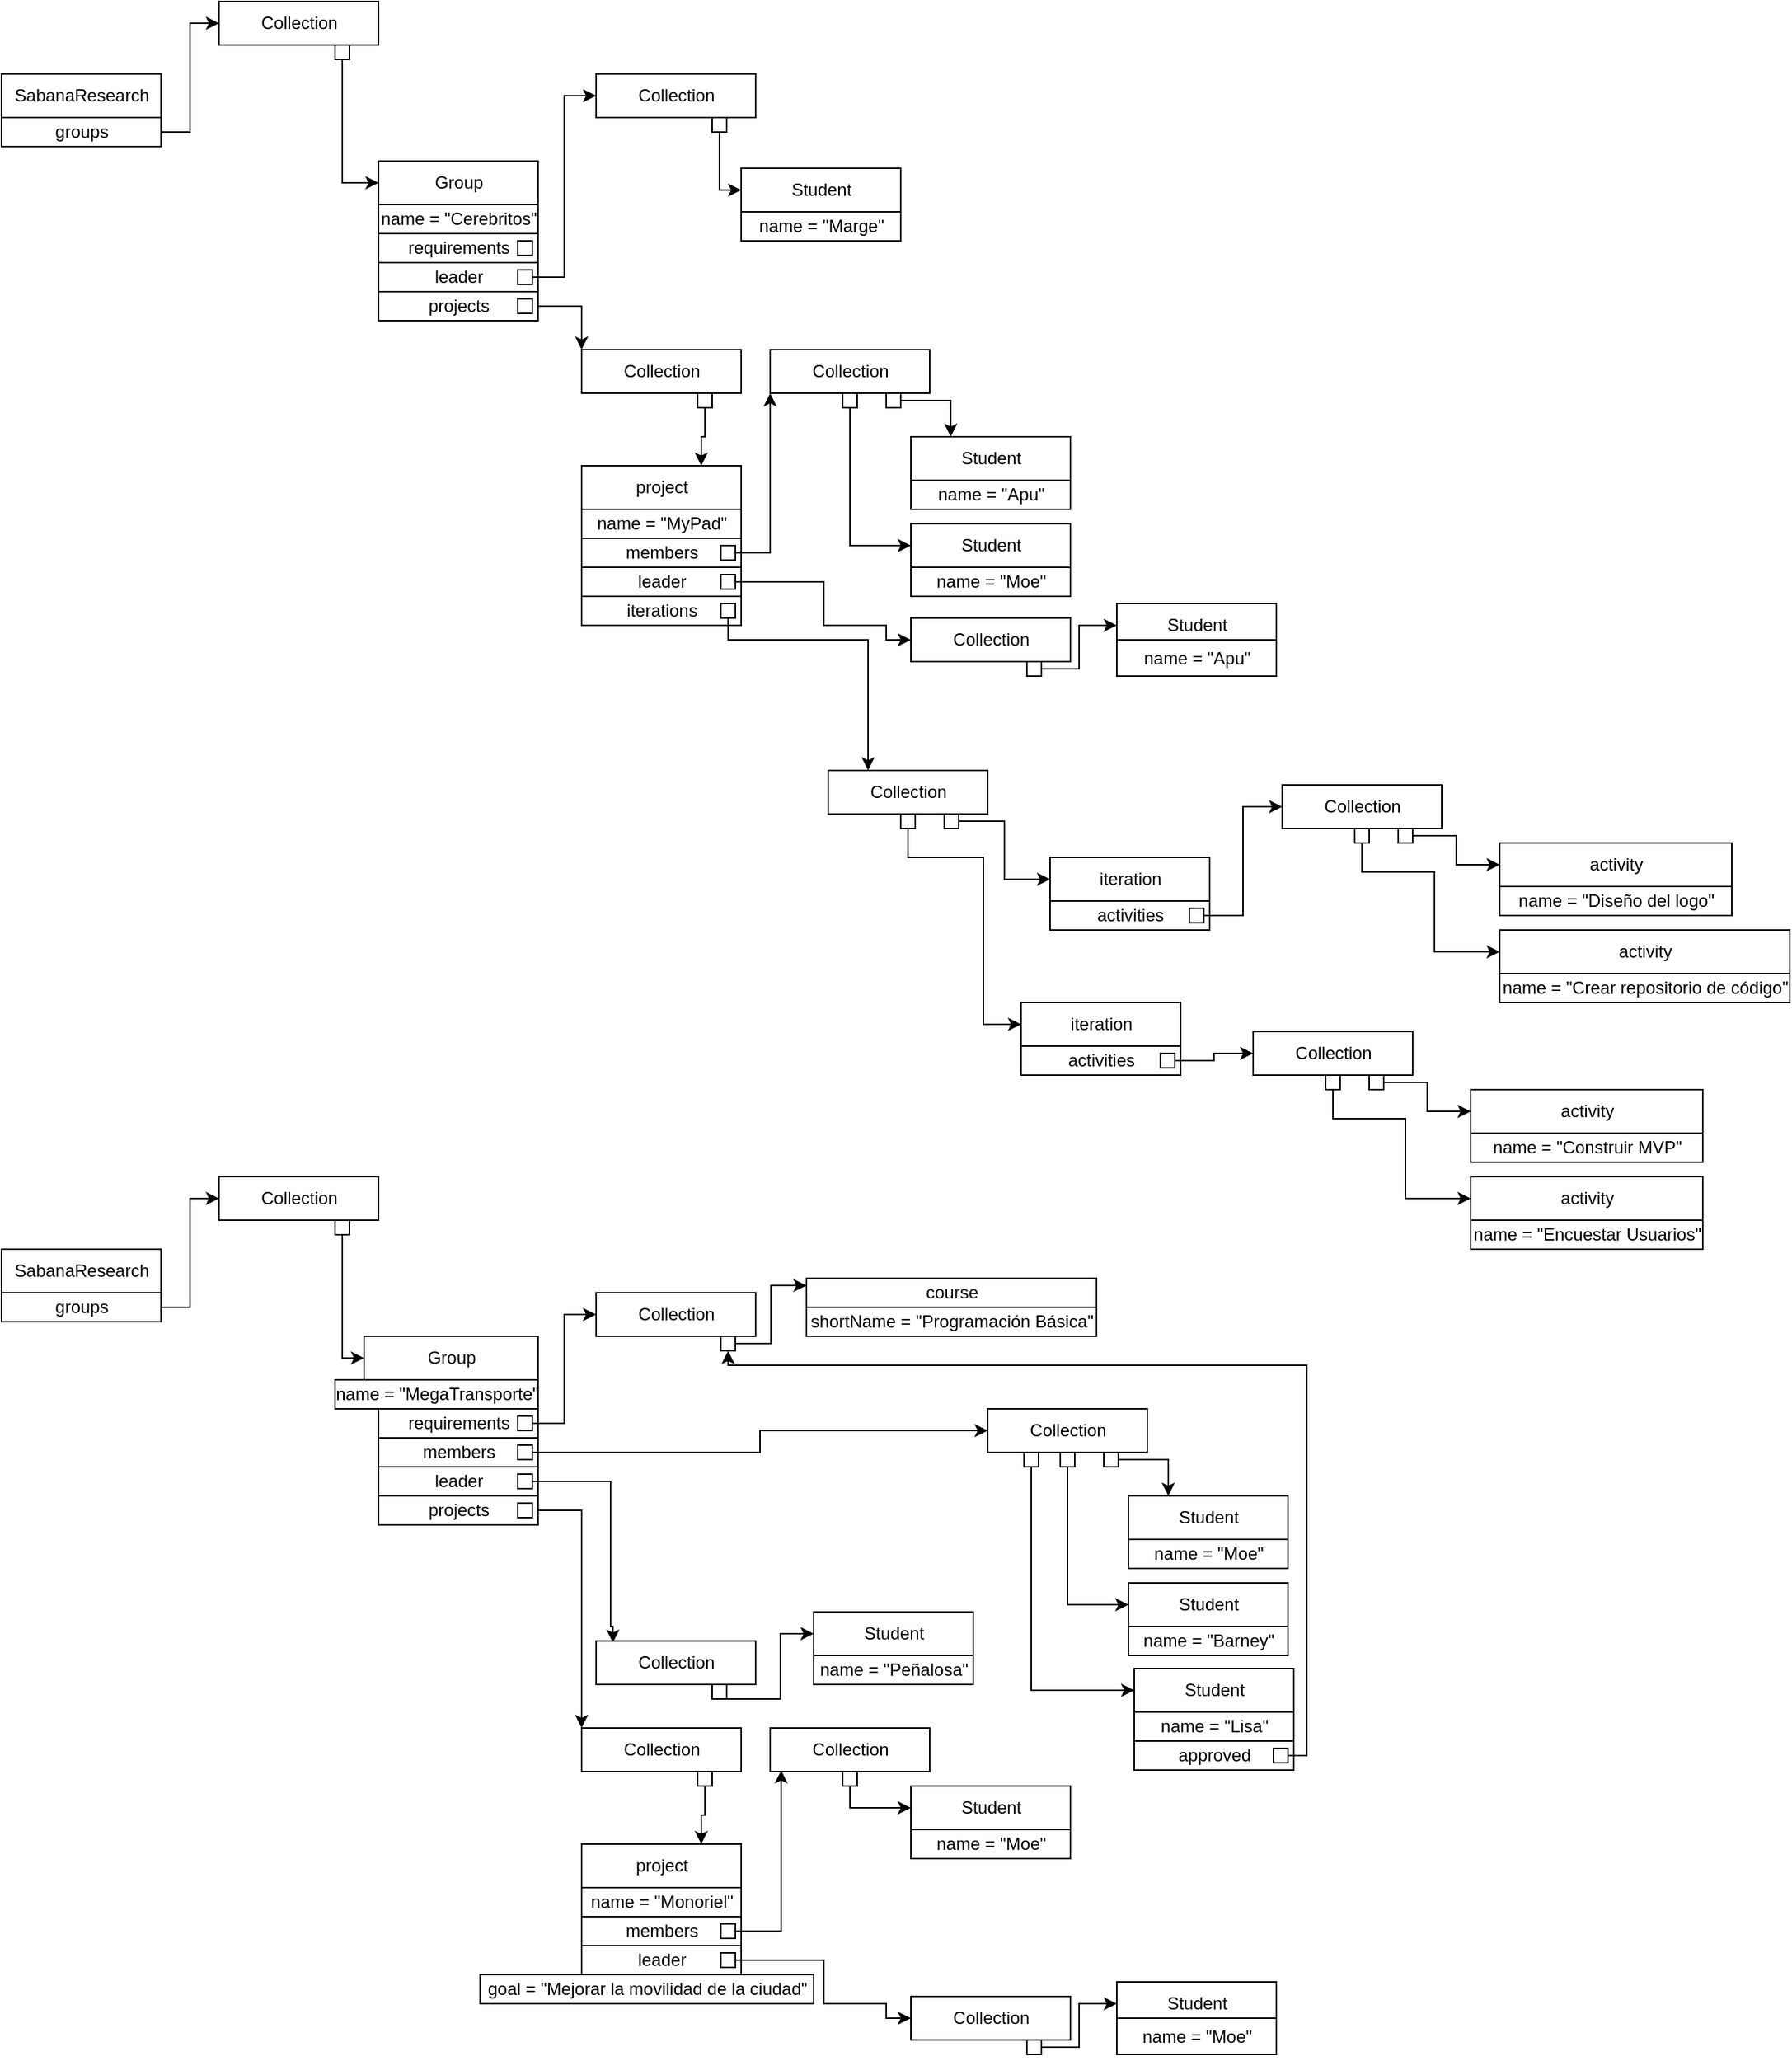 <mxfile version="14.4.4" type="device"><diagram id="-VPWdqk8-KFcaxZPt6rg" name="Page-1"><mxGraphModel dx="1038" dy="491" grid="1" gridSize="10" guides="1" tooltips="1" connect="1" arrows="1" fold="1" page="1" pageScale="1" pageWidth="827" pageHeight="1169" math="0" shadow="0"><root><mxCell id="0"/><mxCell id="1" parent="0"/><mxCell id="i3t6ltbOz0g4BkA0O0Ao-1" value="SabanaResearch" style="html=1;" vertex="1" parent="1"><mxGeometry x="90" y="70" width="110" height="30" as="geometry"/></mxCell><mxCell id="i3t6ltbOz0g4BkA0O0Ao-15" style="edgeStyle=orthogonalEdgeStyle;rounded=0;orthogonalLoop=1;jettySize=auto;html=1;exitX=1;exitY=0.5;exitDx=0;exitDy=0;entryX=0;entryY=0.5;entryDx=0;entryDy=0;" edge="1" parent="1" source="i3t6ltbOz0g4BkA0O0Ao-2" target="i3t6ltbOz0g4BkA0O0Ao-4"><mxGeometry relative="1" as="geometry"/></mxCell><mxCell id="i3t6ltbOz0g4BkA0O0Ao-2" value="groups" style="html=1;" vertex="1" parent="1"><mxGeometry x="90" y="100" width="110" height="20" as="geometry"/></mxCell><mxCell id="i3t6ltbOz0g4BkA0O0Ao-4" value="Collection" style="html=1;" vertex="1" parent="1"><mxGeometry x="240" y="20" width="110" height="30" as="geometry"/></mxCell><mxCell id="i3t6ltbOz0g4BkA0O0Ao-10" style="edgeStyle=orthogonalEdgeStyle;rounded=0;orthogonalLoop=1;jettySize=auto;html=1;entryX=0;entryY=0.5;entryDx=0;entryDy=0;" edge="1" parent="1" source="i3t6ltbOz0g4BkA0O0Ao-7" target="i3t6ltbOz0g4BkA0O0Ao-8"><mxGeometry relative="1" as="geometry"><Array as="points"><mxPoint x="325" y="145"/></Array></mxGeometry></mxCell><mxCell id="i3t6ltbOz0g4BkA0O0Ao-7" value="" style="html=1;" vertex="1" parent="1"><mxGeometry x="320" y="50" width="10" height="10" as="geometry"/></mxCell><mxCell id="i3t6ltbOz0g4BkA0O0Ao-8" value="Group" style="html=1;" vertex="1" parent="1"><mxGeometry x="350" y="130" width="110" height="30" as="geometry"/></mxCell><mxCell id="i3t6ltbOz0g4BkA0O0Ao-9" value="name = &quot;Cerebritos&quot;" style="html=1;" vertex="1" parent="1"><mxGeometry x="350" y="160" width="110" height="20" as="geometry"/></mxCell><mxCell id="i3t6ltbOz0g4BkA0O0Ao-28" style="edgeStyle=orthogonalEdgeStyle;rounded=0;orthogonalLoop=1;jettySize=auto;html=1;entryX=0;entryY=0;entryDx=0;entryDy=0;" edge="1" parent="1" source="i3t6ltbOz0g4BkA0O0Ao-11" target="i3t6ltbOz0g4BkA0O0Ao-24"><mxGeometry relative="1" as="geometry"/></mxCell><mxCell id="i3t6ltbOz0g4BkA0O0Ao-11" value="projects" style="html=1;" vertex="1" parent="1"><mxGeometry x="350" y="220" width="110" height="20" as="geometry"/></mxCell><mxCell id="i3t6ltbOz0g4BkA0O0Ao-12" value="" style="html=1;" vertex="1" parent="1"><mxGeometry x="446" y="225" width="10" height="10" as="geometry"/></mxCell><mxCell id="i3t6ltbOz0g4BkA0O0Ao-13" value="requirements" style="html=1;" vertex="1" parent="1"><mxGeometry x="350" y="180" width="110" height="20" as="geometry"/></mxCell><mxCell id="i3t6ltbOz0g4BkA0O0Ao-14" value="" style="html=1;" vertex="1" parent="1"><mxGeometry x="446" y="185" width="10" height="10" as="geometry"/></mxCell><mxCell id="i3t6ltbOz0g4BkA0O0Ao-16" value="leader" style="html=1;" vertex="1" parent="1"><mxGeometry x="350" y="200" width="110" height="20" as="geometry"/></mxCell><mxCell id="i3t6ltbOz0g4BkA0O0Ao-98" style="edgeStyle=orthogonalEdgeStyle;rounded=0;orthogonalLoop=1;jettySize=auto;html=1;entryX=0;entryY=0.5;entryDx=0;entryDy=0;" edge="1" parent="1" source="i3t6ltbOz0g4BkA0O0Ao-17" target="i3t6ltbOz0g4BkA0O0Ao-96"><mxGeometry relative="1" as="geometry"/></mxCell><mxCell id="i3t6ltbOz0g4BkA0O0Ao-17" value="" style="html=1;" vertex="1" parent="1"><mxGeometry x="446" y="205" width="10" height="10" as="geometry"/></mxCell><mxCell id="i3t6ltbOz0g4BkA0O0Ao-21" value="Student" style="html=1;" vertex="1" parent="1"><mxGeometry x="600" y="135" width="110" height="30" as="geometry"/></mxCell><mxCell id="i3t6ltbOz0g4BkA0O0Ao-22" value="name = &quot;Marge&quot;" style="html=1;" vertex="1" parent="1"><mxGeometry x="600" y="165" width="110" height="20" as="geometry"/></mxCell><mxCell id="i3t6ltbOz0g4BkA0O0Ao-24" value="Collection" style="html=1;" vertex="1" parent="1"><mxGeometry x="490" y="260" width="110" height="30" as="geometry"/></mxCell><mxCell id="i3t6ltbOz0g4BkA0O0Ao-37" style="edgeStyle=orthogonalEdgeStyle;rounded=0;orthogonalLoop=1;jettySize=auto;html=1;entryX=0.75;entryY=0;entryDx=0;entryDy=0;" edge="1" parent="1" source="i3t6ltbOz0g4BkA0O0Ao-25" target="i3t6ltbOz0g4BkA0O0Ao-29"><mxGeometry relative="1" as="geometry"><Array as="points"><mxPoint x="575" y="320"/><mxPoint x="573" y="320"/></Array></mxGeometry></mxCell><mxCell id="i3t6ltbOz0g4BkA0O0Ao-25" value="" style="html=1;" vertex="1" parent="1"><mxGeometry x="570" y="290" width="10" height="10" as="geometry"/></mxCell><mxCell id="i3t6ltbOz0g4BkA0O0Ao-29" value="project" style="html=1;" vertex="1" parent="1"><mxGeometry x="490" y="340" width="110" height="30" as="geometry"/></mxCell><mxCell id="i3t6ltbOz0g4BkA0O0Ao-30" value="name = &quot;MyPad&quot;" style="html=1;" vertex="1" parent="1"><mxGeometry x="490" y="370" width="110" height="20" as="geometry"/></mxCell><mxCell id="i3t6ltbOz0g4BkA0O0Ao-31" value="iterations" style="html=1;" vertex="1" parent="1"><mxGeometry x="490" y="430" width="110" height="20" as="geometry"/></mxCell><mxCell id="i3t6ltbOz0g4BkA0O0Ao-55" style="edgeStyle=orthogonalEdgeStyle;rounded=0;orthogonalLoop=1;jettySize=auto;html=1;entryX=0.25;entryY=0;entryDx=0;entryDy=0;" edge="1" parent="1" source="i3t6ltbOz0g4BkA0O0Ao-32" target="i3t6ltbOz0g4BkA0O0Ao-52"><mxGeometry relative="1" as="geometry"><Array as="points"><mxPoint x="591" y="460"/><mxPoint x="688" y="460"/></Array></mxGeometry></mxCell><mxCell id="i3t6ltbOz0g4BkA0O0Ao-32" value="" style="html=1;" vertex="1" parent="1"><mxGeometry x="586" y="435" width="10" height="10" as="geometry"/></mxCell><mxCell id="i3t6ltbOz0g4BkA0O0Ao-33" value="members" style="html=1;" vertex="1" parent="1"><mxGeometry x="490" y="390" width="110" height="20" as="geometry"/></mxCell><mxCell id="i3t6ltbOz0g4BkA0O0Ao-159" style="edgeStyle=orthogonalEdgeStyle;rounded=0;orthogonalLoop=1;jettySize=auto;html=1;entryX=0;entryY=1;entryDx=0;entryDy=0;" edge="1" parent="1" source="i3t6ltbOz0g4BkA0O0Ao-34" target="i3t6ltbOz0g4BkA0O0Ao-42"><mxGeometry relative="1" as="geometry"/></mxCell><mxCell id="i3t6ltbOz0g4BkA0O0Ao-34" value="" style="html=1;" vertex="1" parent="1"><mxGeometry x="586" y="395" width="10" height="10" as="geometry"/></mxCell><mxCell id="i3t6ltbOz0g4BkA0O0Ao-35" value="leader" style="html=1;" vertex="1" parent="1"><mxGeometry x="490" y="410" width="110" height="20" as="geometry"/></mxCell><mxCell id="i3t6ltbOz0g4BkA0O0Ao-102" style="edgeStyle=orthogonalEdgeStyle;rounded=0;orthogonalLoop=1;jettySize=auto;html=1;entryX=0;entryY=0.5;entryDx=0;entryDy=0;" edge="1" parent="1" source="i3t6ltbOz0g4BkA0O0Ao-36" target="i3t6ltbOz0g4BkA0O0Ao-100"><mxGeometry relative="1" as="geometry"><Array as="points"><mxPoint x="657" y="420"/><mxPoint x="657" y="450"/><mxPoint x="700" y="450"/><mxPoint x="700" y="460"/></Array></mxGeometry></mxCell><mxCell id="i3t6ltbOz0g4BkA0O0Ao-36" value="" style="html=1;" vertex="1" parent="1"><mxGeometry x="586" y="415" width="10" height="10" as="geometry"/></mxCell><mxCell id="i3t6ltbOz0g4BkA0O0Ao-38" value="Student" style="html=1;" vertex="1" parent="1"><mxGeometry x="859" y="435" width="110" height="30" as="geometry"/></mxCell><mxCell id="i3t6ltbOz0g4BkA0O0Ao-39" value="name = &quot;Apu&quot;" style="html=1;" vertex="1" parent="1"><mxGeometry x="859" y="460" width="110" height="25" as="geometry"/></mxCell><mxCell id="i3t6ltbOz0g4BkA0O0Ao-42" value="Collection" style="html=1;" vertex="1" parent="1"><mxGeometry x="620" y="260" width="110" height="30" as="geometry"/></mxCell><mxCell id="i3t6ltbOz0g4BkA0O0Ao-51" style="edgeStyle=orthogonalEdgeStyle;rounded=0;orthogonalLoop=1;jettySize=auto;html=1;entryX=0;entryY=0.5;entryDx=0;entryDy=0;" edge="1" parent="1" source="i3t6ltbOz0g4BkA0O0Ao-43" target="i3t6ltbOz0g4BkA0O0Ao-47"><mxGeometry relative="1" as="geometry"><Array as="points"><mxPoint x="675" y="395"/></Array></mxGeometry></mxCell><mxCell id="i3t6ltbOz0g4BkA0O0Ao-43" value="" style="html=1;" vertex="1" parent="1"><mxGeometry x="670" y="290" width="10" height="10" as="geometry"/></mxCell><mxCell id="i3t6ltbOz0g4BkA0O0Ao-50" style="edgeStyle=orthogonalEdgeStyle;rounded=0;orthogonalLoop=1;jettySize=auto;html=1;entryX=0.25;entryY=0;entryDx=0;entryDy=0;" edge="1" parent="1" source="i3t6ltbOz0g4BkA0O0Ao-44" target="i3t6ltbOz0g4BkA0O0Ao-45"><mxGeometry relative="1" as="geometry"/></mxCell><mxCell id="i3t6ltbOz0g4BkA0O0Ao-44" value="" style="html=1;" vertex="1" parent="1"><mxGeometry x="700" y="290" width="10" height="10" as="geometry"/></mxCell><mxCell id="i3t6ltbOz0g4BkA0O0Ao-45" value="Student" style="html=1;" vertex="1" parent="1"><mxGeometry x="717" y="320" width="110" height="30" as="geometry"/></mxCell><mxCell id="i3t6ltbOz0g4BkA0O0Ao-46" value="name = &quot;Apu&quot;" style="html=1;" vertex="1" parent="1"><mxGeometry x="717" y="350" width="110" height="20" as="geometry"/></mxCell><mxCell id="i3t6ltbOz0g4BkA0O0Ao-47" value="Student" style="html=1;" vertex="1" parent="1"><mxGeometry x="717" y="380" width="110" height="30" as="geometry"/></mxCell><mxCell id="i3t6ltbOz0g4BkA0O0Ao-48" value="name = &quot;Moe&quot;" style="html=1;" vertex="1" parent="1"><mxGeometry x="717" y="410" width="110" height="20" as="geometry"/></mxCell><mxCell id="i3t6ltbOz0g4BkA0O0Ao-52" value="Collection" style="html=1;" vertex="1" parent="1"><mxGeometry x="660" y="550" width="110" height="30" as="geometry"/></mxCell><mxCell id="i3t6ltbOz0g4BkA0O0Ao-73" style="edgeStyle=orthogonalEdgeStyle;rounded=0;orthogonalLoop=1;jettySize=auto;html=1;entryX=0;entryY=0.5;entryDx=0;entryDy=0;" edge="1" parent="1" source="i3t6ltbOz0g4BkA0O0Ao-53" target="i3t6ltbOz0g4BkA0O0Ao-64"><mxGeometry relative="1" as="geometry"><Array as="points"><mxPoint x="715" y="610"/><mxPoint x="767" y="610"/><mxPoint x="767" y="725"/></Array></mxGeometry></mxCell><mxCell id="i3t6ltbOz0g4BkA0O0Ao-53" value="" style="html=1;" vertex="1" parent="1"><mxGeometry x="710" y="580" width="10" height="10" as="geometry"/></mxCell><mxCell id="i3t6ltbOz0g4BkA0O0Ao-72" style="edgeStyle=orthogonalEdgeStyle;rounded=0;orthogonalLoop=1;jettySize=auto;html=1;entryX=0;entryY=0.5;entryDx=0;entryDy=0;" edge="1" parent="1" source="i3t6ltbOz0g4BkA0O0Ao-54" target="i3t6ltbOz0g4BkA0O0Ao-56"><mxGeometry relative="1" as="geometry"/></mxCell><mxCell id="i3t6ltbOz0g4BkA0O0Ao-54" value="" style="html=1;" vertex="1" parent="1"><mxGeometry x="740" y="580" width="10" height="10" as="geometry"/></mxCell><mxCell id="i3t6ltbOz0g4BkA0O0Ao-56" value="iteration" style="html=1;" vertex="1" parent="1"><mxGeometry x="813" y="610" width="110" height="30" as="geometry"/></mxCell><mxCell id="i3t6ltbOz0g4BkA0O0Ao-58" value="activities" style="html=1;" vertex="1" parent="1"><mxGeometry x="813" y="640" width="110" height="20" as="geometry"/></mxCell><mxCell id="i3t6ltbOz0g4BkA0O0Ao-88" style="edgeStyle=orthogonalEdgeStyle;rounded=0;orthogonalLoop=1;jettySize=auto;html=1;entryX=0;entryY=0.5;entryDx=0;entryDy=0;" edge="1" parent="1" source="i3t6ltbOz0g4BkA0O0Ao-59" target="i3t6ltbOz0g4BkA0O0Ao-77"><mxGeometry relative="1" as="geometry"/></mxCell><mxCell id="i3t6ltbOz0g4BkA0O0Ao-59" value="" style="html=1;" vertex="1" parent="1"><mxGeometry x="909" y="645" width="10" height="10" as="geometry"/></mxCell><mxCell id="i3t6ltbOz0g4BkA0O0Ao-64" value="iteration" style="html=1;" vertex="1" parent="1"><mxGeometry x="793" y="710" width="110" height="30" as="geometry"/></mxCell><mxCell id="i3t6ltbOz0g4BkA0O0Ao-66" value="activities" style="html=1;" vertex="1" parent="1"><mxGeometry x="793" y="740" width="110" height="20" as="geometry"/></mxCell><mxCell id="i3t6ltbOz0g4BkA0O0Ao-95" style="edgeStyle=orthogonalEdgeStyle;rounded=0;orthogonalLoop=1;jettySize=auto;html=1;entryX=0;entryY=0.5;entryDx=0;entryDy=0;" edge="1" parent="1" source="i3t6ltbOz0g4BkA0O0Ao-67" target="i3t6ltbOz0g4BkA0O0Ao-80"><mxGeometry relative="1" as="geometry"/></mxCell><mxCell id="i3t6ltbOz0g4BkA0O0Ao-67" value="" style="html=1;" vertex="1" parent="1"><mxGeometry x="889" y="745" width="10" height="10" as="geometry"/></mxCell><mxCell id="i3t6ltbOz0g4BkA0O0Ao-74" value="activity" style="html=1;" vertex="1" parent="1"><mxGeometry x="1123" y="600" width="160" height="30" as="geometry"/></mxCell><mxCell id="i3t6ltbOz0g4BkA0O0Ao-75" value="name = &quot;Diseño del logo&quot;" style="html=1;" vertex="1" parent="1"><mxGeometry x="1123" y="630" width="160" height="20" as="geometry"/></mxCell><mxCell id="i3t6ltbOz0g4BkA0O0Ao-77" value="Collection" style="html=1;" vertex="1" parent="1"><mxGeometry x="973" y="560" width="110" height="30" as="geometry"/></mxCell><mxCell id="i3t6ltbOz0g4BkA0O0Ao-87" style="edgeStyle=orthogonalEdgeStyle;rounded=0;orthogonalLoop=1;jettySize=auto;html=1;entryX=0;entryY=0.5;entryDx=0;entryDy=0;" edge="1" parent="1" source="i3t6ltbOz0g4BkA0O0Ao-78" target="i3t6ltbOz0g4BkA0O0Ao-83"><mxGeometry relative="1" as="geometry"><Array as="points"><mxPoint x="1028" y="620"/><mxPoint x="1078" y="620"/><mxPoint x="1078" y="675"/></Array></mxGeometry></mxCell><mxCell id="i3t6ltbOz0g4BkA0O0Ao-78" value="" style="html=1;" vertex="1" parent="1"><mxGeometry x="1023" y="590" width="10" height="10" as="geometry"/></mxCell><mxCell id="i3t6ltbOz0g4BkA0O0Ao-86" style="edgeStyle=orthogonalEdgeStyle;rounded=0;orthogonalLoop=1;jettySize=auto;html=1;entryX=0;entryY=0.5;entryDx=0;entryDy=0;" edge="1" parent="1" source="i3t6ltbOz0g4BkA0O0Ao-79" target="i3t6ltbOz0g4BkA0O0Ao-74"><mxGeometry relative="1" as="geometry"/></mxCell><mxCell id="i3t6ltbOz0g4BkA0O0Ao-79" value="" style="html=1;" vertex="1" parent="1"><mxGeometry x="1053" y="590" width="10" height="10" as="geometry"/></mxCell><mxCell id="i3t6ltbOz0g4BkA0O0Ao-80" value="Collection" style="html=1;" vertex="1" parent="1"><mxGeometry x="953" y="730" width="110" height="30" as="geometry"/></mxCell><mxCell id="i3t6ltbOz0g4BkA0O0Ao-94" style="edgeStyle=orthogonalEdgeStyle;rounded=0;orthogonalLoop=1;jettySize=auto;html=1;entryX=0;entryY=0.5;entryDx=0;entryDy=0;" edge="1" parent="1" source="i3t6ltbOz0g4BkA0O0Ao-81" target="i3t6ltbOz0g4BkA0O0Ao-91"><mxGeometry relative="1" as="geometry"><Array as="points"><mxPoint x="1008" y="790"/><mxPoint x="1058" y="790"/><mxPoint x="1058" y="845"/></Array></mxGeometry></mxCell><mxCell id="i3t6ltbOz0g4BkA0O0Ao-81" value="" style="html=1;" vertex="1" parent="1"><mxGeometry x="1003" y="760" width="10" height="10" as="geometry"/></mxCell><mxCell id="i3t6ltbOz0g4BkA0O0Ao-93" style="edgeStyle=orthogonalEdgeStyle;rounded=0;orthogonalLoop=1;jettySize=auto;html=1;entryX=0;entryY=0.5;entryDx=0;entryDy=0;" edge="1" parent="1" source="i3t6ltbOz0g4BkA0O0Ao-82" target="i3t6ltbOz0g4BkA0O0Ao-89"><mxGeometry relative="1" as="geometry"/></mxCell><mxCell id="i3t6ltbOz0g4BkA0O0Ao-82" value="" style="html=1;" vertex="1" parent="1"><mxGeometry x="1033" y="760" width="10" height="10" as="geometry"/></mxCell><mxCell id="i3t6ltbOz0g4BkA0O0Ao-83" value="activity" style="html=1;" vertex="1" parent="1"><mxGeometry x="1123" y="660" width="200" height="30" as="geometry"/></mxCell><mxCell id="i3t6ltbOz0g4BkA0O0Ao-84" value="name = &quot;Crear repositorio de código&quot;" style="html=1;" vertex="1" parent="1"><mxGeometry x="1123" y="690" width="200" height="20" as="geometry"/></mxCell><mxCell id="i3t6ltbOz0g4BkA0O0Ao-89" value="activity" style="html=1;" vertex="1" parent="1"><mxGeometry x="1103" y="770" width="160" height="30" as="geometry"/></mxCell><mxCell id="i3t6ltbOz0g4BkA0O0Ao-90" value="name = &quot;Construir MVP&quot;" style="html=1;" vertex="1" parent="1"><mxGeometry x="1103" y="800" width="160" height="20" as="geometry"/></mxCell><mxCell id="i3t6ltbOz0g4BkA0O0Ao-91" value="activity" style="html=1;" vertex="1" parent="1"><mxGeometry x="1103" y="830" width="160" height="30" as="geometry"/></mxCell><mxCell id="i3t6ltbOz0g4BkA0O0Ao-92" value="name = &quot;Encuestar Usuarios&quot;" style="html=1;" vertex="1" parent="1"><mxGeometry x="1103" y="860" width="160" height="20" as="geometry"/></mxCell><mxCell id="i3t6ltbOz0g4BkA0O0Ao-96" value="Collection" style="html=1;" vertex="1" parent="1"><mxGeometry x="500" y="70" width="110" height="30" as="geometry"/></mxCell><mxCell id="i3t6ltbOz0g4BkA0O0Ao-99" style="edgeStyle=orthogonalEdgeStyle;rounded=0;orthogonalLoop=1;jettySize=auto;html=1;entryX=0;entryY=0.5;entryDx=0;entryDy=0;" edge="1" parent="1" source="i3t6ltbOz0g4BkA0O0Ao-97" target="i3t6ltbOz0g4BkA0O0Ao-21"><mxGeometry relative="1" as="geometry"><Array as="points"><mxPoint x="585" y="150"/></Array></mxGeometry></mxCell><mxCell id="i3t6ltbOz0g4BkA0O0Ao-97" value="" style="html=1;" vertex="1" parent="1"><mxGeometry x="580" y="100" width="10" height="10" as="geometry"/></mxCell><mxCell id="i3t6ltbOz0g4BkA0O0Ao-100" value="Collection" style="html=1;" vertex="1" parent="1"><mxGeometry x="717" y="445" width="110" height="30" as="geometry"/></mxCell><mxCell id="i3t6ltbOz0g4BkA0O0Ao-103" style="edgeStyle=orthogonalEdgeStyle;rounded=0;orthogonalLoop=1;jettySize=auto;html=1;entryX=0;entryY=0.5;entryDx=0;entryDy=0;" edge="1" parent="1" source="i3t6ltbOz0g4BkA0O0Ao-101" target="i3t6ltbOz0g4BkA0O0Ao-38"><mxGeometry relative="1" as="geometry"/></mxCell><mxCell id="i3t6ltbOz0g4BkA0O0Ao-101" value="" style="html=1;" vertex="1" parent="1"><mxGeometry x="797" y="475" width="10" height="10" as="geometry"/></mxCell><mxCell id="i3t6ltbOz0g4BkA0O0Ao-104" value="SabanaResearch" style="html=1;" vertex="1" parent="1"><mxGeometry x="90" y="880" width="110" height="30" as="geometry"/></mxCell><mxCell id="i3t6ltbOz0g4BkA0O0Ao-105" style="edgeStyle=orthogonalEdgeStyle;rounded=0;orthogonalLoop=1;jettySize=auto;html=1;exitX=1;exitY=0.5;exitDx=0;exitDy=0;entryX=0;entryY=0.5;entryDx=0;entryDy=0;" edge="1" parent="1" source="i3t6ltbOz0g4BkA0O0Ao-106" target="i3t6ltbOz0g4BkA0O0Ao-107"><mxGeometry relative="1" as="geometry"/></mxCell><mxCell id="i3t6ltbOz0g4BkA0O0Ao-106" value="groups" style="html=1;" vertex="1" parent="1"><mxGeometry x="90" y="910" width="110" height="20" as="geometry"/></mxCell><mxCell id="i3t6ltbOz0g4BkA0O0Ao-107" value="Collection" style="html=1;" vertex="1" parent="1"><mxGeometry x="240" y="830" width="110" height="30" as="geometry"/></mxCell><mxCell id="i3t6ltbOz0g4BkA0O0Ao-108" style="edgeStyle=orthogonalEdgeStyle;rounded=0;orthogonalLoop=1;jettySize=auto;html=1;entryX=0;entryY=0.5;entryDx=0;entryDy=0;" edge="1" parent="1" source="i3t6ltbOz0g4BkA0O0Ao-109" target="i3t6ltbOz0g4BkA0O0Ao-110"><mxGeometry relative="1" as="geometry"><Array as="points"><mxPoint x="325" y="955"/></Array></mxGeometry></mxCell><mxCell id="i3t6ltbOz0g4BkA0O0Ao-109" value="" style="html=1;" vertex="1" parent="1"><mxGeometry x="320" y="860" width="10" height="10" as="geometry"/></mxCell><mxCell id="i3t6ltbOz0g4BkA0O0Ao-110" value="Group" style="html=1;" vertex="1" parent="1"><mxGeometry x="340" y="940" width="120" height="30" as="geometry"/></mxCell><mxCell id="i3t6ltbOz0g4BkA0O0Ao-111" value="name = &quot;MegaTransporte&quot;" style="html=1;" vertex="1" parent="1"><mxGeometry x="320" y="970" width="140" height="20" as="geometry"/></mxCell><mxCell id="i3t6ltbOz0g4BkA0O0Ao-112" style="edgeStyle=orthogonalEdgeStyle;rounded=0;orthogonalLoop=1;jettySize=auto;html=1;entryX=0;entryY=0;entryDx=0;entryDy=0;" edge="1" parent="1" source="i3t6ltbOz0g4BkA0O0Ao-113" target="i3t6ltbOz0g4BkA0O0Ao-122"><mxGeometry relative="1" as="geometry"/></mxCell><mxCell id="i3t6ltbOz0g4BkA0O0Ao-113" value="projects" style="html=1;" vertex="1" parent="1"><mxGeometry x="350" y="1050" width="110" height="20" as="geometry"/></mxCell><mxCell id="i3t6ltbOz0g4BkA0O0Ao-114" value="" style="html=1;" vertex="1" parent="1"><mxGeometry x="446" y="1055" width="10" height="10" as="geometry"/></mxCell><mxCell id="i3t6ltbOz0g4BkA0O0Ao-115" value="requirements" style="html=1;" vertex="1" parent="1"><mxGeometry x="350" y="990" width="110" height="20" as="geometry"/></mxCell><mxCell id="i3t6ltbOz0g4BkA0O0Ao-153" style="edgeStyle=orthogonalEdgeStyle;rounded=0;orthogonalLoop=1;jettySize=auto;html=1;entryX=0;entryY=0.5;entryDx=0;entryDy=0;" edge="1" parent="1" source="i3t6ltbOz0g4BkA0O0Ao-116" target="i3t6ltbOz0g4BkA0O0Ao-151"><mxGeometry relative="1" as="geometry"/></mxCell><mxCell id="i3t6ltbOz0g4BkA0O0Ao-116" value="" style="html=1;" vertex="1" parent="1"><mxGeometry x="446" y="995" width="10" height="10" as="geometry"/></mxCell><mxCell id="i3t6ltbOz0g4BkA0O0Ao-117" value="leader" style="html=1;" vertex="1" parent="1"><mxGeometry x="350" y="1030" width="110" height="20" as="geometry"/></mxCell><mxCell id="i3t6ltbOz0g4BkA0O0Ao-118" style="edgeStyle=orthogonalEdgeStyle;rounded=0;orthogonalLoop=1;jettySize=auto;html=1;entryX=0.105;entryY=0.04;entryDx=0;entryDy=0;entryPerimeter=0;" edge="1" parent="1" source="i3t6ltbOz0g4BkA0O0Ao-119" target="i3t6ltbOz0g4BkA0O0Ao-145"><mxGeometry relative="1" as="geometry"><Array as="points"><mxPoint x="510" y="1040"/><mxPoint x="510" y="1140"/><mxPoint x="512" y="1140"/></Array></mxGeometry></mxCell><mxCell id="i3t6ltbOz0g4BkA0O0Ao-119" value="" style="html=1;" vertex="1" parent="1"><mxGeometry x="446" y="1035" width="10" height="10" as="geometry"/></mxCell><mxCell id="i3t6ltbOz0g4BkA0O0Ao-120" value="Student" style="html=1;" vertex="1" parent="1"><mxGeometry x="650" y="1130" width="110" height="30" as="geometry"/></mxCell><mxCell id="i3t6ltbOz0g4BkA0O0Ao-121" value="name = &quot;Peñalosa&quot;" style="html=1;" vertex="1" parent="1"><mxGeometry x="650" y="1160" width="110" height="20" as="geometry"/></mxCell><mxCell id="i3t6ltbOz0g4BkA0O0Ao-122" value="Collection" style="html=1;" vertex="1" parent="1"><mxGeometry x="490" y="1210" width="110" height="30" as="geometry"/></mxCell><mxCell id="i3t6ltbOz0g4BkA0O0Ao-123" style="edgeStyle=orthogonalEdgeStyle;rounded=0;orthogonalLoop=1;jettySize=auto;html=1;entryX=0.75;entryY=0;entryDx=0;entryDy=0;" edge="1" parent="1" source="i3t6ltbOz0g4BkA0O0Ao-124" target="i3t6ltbOz0g4BkA0O0Ao-125"><mxGeometry relative="1" as="geometry"><Array as="points"><mxPoint x="575" y="1270"/><mxPoint x="573" y="1270"/></Array></mxGeometry></mxCell><mxCell id="i3t6ltbOz0g4BkA0O0Ao-124" value="" style="html=1;" vertex="1" parent="1"><mxGeometry x="570" y="1240" width="10" height="10" as="geometry"/></mxCell><mxCell id="i3t6ltbOz0g4BkA0O0Ao-125" value="project" style="html=1;" vertex="1" parent="1"><mxGeometry x="490" y="1290" width="110" height="30" as="geometry"/></mxCell><mxCell id="i3t6ltbOz0g4BkA0O0Ao-126" value="name = &quot;Monoriel&quot;" style="html=1;" vertex="1" parent="1"><mxGeometry x="490" y="1320" width="110" height="20" as="geometry"/></mxCell><mxCell id="i3t6ltbOz0g4BkA0O0Ao-129" value="members" style="html=1;" vertex="1" parent="1"><mxGeometry x="490" y="1340" width="110" height="20" as="geometry"/></mxCell><mxCell id="i3t6ltbOz0g4BkA0O0Ao-158" style="edgeStyle=orthogonalEdgeStyle;rounded=0;orthogonalLoop=1;jettySize=auto;html=1;entryX=0.069;entryY=0.973;entryDx=0;entryDy=0;entryPerimeter=0;" edge="1" parent="1" source="i3t6ltbOz0g4BkA0O0Ao-130" target="i3t6ltbOz0g4BkA0O0Ao-136"><mxGeometry relative="1" as="geometry"/></mxCell><mxCell id="i3t6ltbOz0g4BkA0O0Ao-130" value="" style="html=1;" vertex="1" parent="1"><mxGeometry x="586" y="1345" width="10" height="10" as="geometry"/></mxCell><mxCell id="i3t6ltbOz0g4BkA0O0Ao-131" value="leader" style="html=1;" vertex="1" parent="1"><mxGeometry x="490" y="1360" width="110" height="20" as="geometry"/></mxCell><mxCell id="i3t6ltbOz0g4BkA0O0Ao-132" style="edgeStyle=orthogonalEdgeStyle;rounded=0;orthogonalLoop=1;jettySize=auto;html=1;entryX=0;entryY=0.5;entryDx=0;entryDy=0;" edge="1" parent="1" source="i3t6ltbOz0g4BkA0O0Ao-133" target="i3t6ltbOz0g4BkA0O0Ao-148"><mxGeometry relative="1" as="geometry"><Array as="points"><mxPoint x="657" y="1370"/><mxPoint x="657" y="1400"/><mxPoint x="700" y="1400"/><mxPoint x="700" y="1410"/></Array></mxGeometry></mxCell><mxCell id="i3t6ltbOz0g4BkA0O0Ao-133" value="" style="html=1;" vertex="1" parent="1"><mxGeometry x="586" y="1365" width="10" height="10" as="geometry"/></mxCell><mxCell id="i3t6ltbOz0g4BkA0O0Ao-134" value="Student" style="html=1;" vertex="1" parent="1"><mxGeometry x="859" y="1385" width="110" height="30" as="geometry"/></mxCell><mxCell id="i3t6ltbOz0g4BkA0O0Ao-135" value="name = &quot;Moe&quot;" style="html=1;" vertex="1" parent="1"><mxGeometry x="859" y="1410" width="110" height="25" as="geometry"/></mxCell><mxCell id="i3t6ltbOz0g4BkA0O0Ao-136" value="Collection" style="html=1;" vertex="1" parent="1"><mxGeometry x="620" y="1210" width="110" height="30" as="geometry"/></mxCell><mxCell id="i3t6ltbOz0g4BkA0O0Ao-137" style="edgeStyle=orthogonalEdgeStyle;rounded=0;orthogonalLoop=1;jettySize=auto;html=1;entryX=0;entryY=0.5;entryDx=0;entryDy=0;" edge="1" parent="1" source="i3t6ltbOz0g4BkA0O0Ao-138" target="i3t6ltbOz0g4BkA0O0Ao-143"><mxGeometry relative="1" as="geometry"><Array as="points"><mxPoint x="675" y="1265"/></Array></mxGeometry></mxCell><mxCell id="i3t6ltbOz0g4BkA0O0Ao-138" value="" style="html=1;" vertex="1" parent="1"><mxGeometry x="670" y="1240" width="10" height="10" as="geometry"/></mxCell><mxCell id="i3t6ltbOz0g4BkA0O0Ao-143" value="Student" style="html=1;" vertex="1" parent="1"><mxGeometry x="717" y="1250" width="110" height="30" as="geometry"/></mxCell><mxCell id="i3t6ltbOz0g4BkA0O0Ao-144" value="name = &quot;Moe&quot;" style="html=1;" vertex="1" parent="1"><mxGeometry x="717" y="1280" width="110" height="20" as="geometry"/></mxCell><mxCell id="i3t6ltbOz0g4BkA0O0Ao-145" value="Collection" style="html=1;" vertex="1" parent="1"><mxGeometry x="500" y="1150" width="110" height="30" as="geometry"/></mxCell><mxCell id="i3t6ltbOz0g4BkA0O0Ao-146" style="edgeStyle=orthogonalEdgeStyle;rounded=0;orthogonalLoop=1;jettySize=auto;html=1;entryX=0;entryY=0.5;entryDx=0;entryDy=0;" edge="1" parent="1" source="i3t6ltbOz0g4BkA0O0Ao-147" target="i3t6ltbOz0g4BkA0O0Ao-120"><mxGeometry relative="1" as="geometry"><Array as="points"><mxPoint x="627" y="1190"/><mxPoint x="627" y="1145"/></Array></mxGeometry></mxCell><mxCell id="i3t6ltbOz0g4BkA0O0Ao-147" value="" style="html=1;" vertex="1" parent="1"><mxGeometry x="580" y="1180" width="10" height="10" as="geometry"/></mxCell><mxCell id="i3t6ltbOz0g4BkA0O0Ao-148" value="Collection" style="html=1;" vertex="1" parent="1"><mxGeometry x="717" y="1395" width="110" height="30" as="geometry"/></mxCell><mxCell id="i3t6ltbOz0g4BkA0O0Ao-149" style="edgeStyle=orthogonalEdgeStyle;rounded=0;orthogonalLoop=1;jettySize=auto;html=1;entryX=0;entryY=0.5;entryDx=0;entryDy=0;" edge="1" parent="1" source="i3t6ltbOz0g4BkA0O0Ao-150" target="i3t6ltbOz0g4BkA0O0Ao-134"><mxGeometry relative="1" as="geometry"/></mxCell><mxCell id="i3t6ltbOz0g4BkA0O0Ao-150" value="" style="html=1;" vertex="1" parent="1"><mxGeometry x="797" y="1425" width="10" height="10" as="geometry"/></mxCell><mxCell id="i3t6ltbOz0g4BkA0O0Ao-151" value="Collection" style="html=1;" vertex="1" parent="1"><mxGeometry x="500" y="910" width="110" height="30" as="geometry"/></mxCell><mxCell id="i3t6ltbOz0g4BkA0O0Ao-156" style="edgeStyle=orthogonalEdgeStyle;rounded=0;orthogonalLoop=1;jettySize=auto;html=1;entryX=0;entryY=0.25;entryDx=0;entryDy=0;" edge="1" parent="1" source="i3t6ltbOz0g4BkA0O0Ao-152" target="i3t6ltbOz0g4BkA0O0Ao-154"><mxGeometry relative="1" as="geometry"><mxPoint x="640" y="870" as="targetPoint"/></mxGeometry></mxCell><mxCell id="i3t6ltbOz0g4BkA0O0Ao-152" value="" style="html=1;" vertex="1" parent="1"><mxGeometry x="586" y="940" width="10" height="10" as="geometry"/></mxCell><mxCell id="i3t6ltbOz0g4BkA0O0Ao-154" value="course" style="html=1;" vertex="1" parent="1"><mxGeometry x="645" y="900" width="200" height="20" as="geometry"/></mxCell><mxCell id="i3t6ltbOz0g4BkA0O0Ao-155" value="shortName = &quot;Programación Básica&quot;" style="html=1;" vertex="1" parent="1"><mxGeometry x="645" y="920" width="200" height="20" as="geometry"/></mxCell><mxCell id="i3t6ltbOz0g4BkA0O0Ao-160" value="members" style="html=1;" vertex="1" parent="1"><mxGeometry x="350" y="1010" width="110" height="20" as="geometry"/></mxCell><mxCell id="i3t6ltbOz0g4BkA0O0Ao-177" style="edgeStyle=orthogonalEdgeStyle;rounded=0;orthogonalLoop=1;jettySize=auto;html=1;entryX=0;entryY=0.5;entryDx=0;entryDy=0;" edge="1" parent="1" source="i3t6ltbOz0g4BkA0O0Ao-161" target="i3t6ltbOz0g4BkA0O0Ao-162"><mxGeometry relative="1" as="geometry"/></mxCell><mxCell id="i3t6ltbOz0g4BkA0O0Ao-161" value="" style="html=1;" vertex="1" parent="1"><mxGeometry x="446" y="1015" width="10" height="10" as="geometry"/></mxCell><mxCell id="i3t6ltbOz0g4BkA0O0Ao-162" value="Collection" style="html=1;" vertex="1" parent="1"><mxGeometry x="770" y="990" width="110" height="30" as="geometry"/></mxCell><mxCell id="i3t6ltbOz0g4BkA0O0Ao-163" style="edgeStyle=orthogonalEdgeStyle;rounded=0;orthogonalLoop=1;jettySize=auto;html=1;entryX=0;entryY=0.5;entryDx=0;entryDy=0;" edge="1" parent="1" source="i3t6ltbOz0g4BkA0O0Ao-164" target="i3t6ltbOz0g4BkA0O0Ao-169"><mxGeometry relative="1" as="geometry"><Array as="points"><mxPoint x="825" y="1125"/></Array></mxGeometry></mxCell><mxCell id="i3t6ltbOz0g4BkA0O0Ao-164" value="" style="html=1;" vertex="1" parent="1"><mxGeometry x="820" y="1020" width="10" height="10" as="geometry"/></mxCell><mxCell id="i3t6ltbOz0g4BkA0O0Ao-165" style="edgeStyle=orthogonalEdgeStyle;rounded=0;orthogonalLoop=1;jettySize=auto;html=1;entryX=0.25;entryY=0;entryDx=0;entryDy=0;" edge="1" parent="1" source="i3t6ltbOz0g4BkA0O0Ao-166" target="i3t6ltbOz0g4BkA0O0Ao-167"><mxGeometry relative="1" as="geometry"/></mxCell><mxCell id="i3t6ltbOz0g4BkA0O0Ao-166" value="" style="html=1;" vertex="1" parent="1"><mxGeometry x="850" y="1020" width="10" height="10" as="geometry"/></mxCell><mxCell id="i3t6ltbOz0g4BkA0O0Ao-167" value="Student" style="html=1;" vertex="1" parent="1"><mxGeometry x="867" y="1050" width="110" height="30" as="geometry"/></mxCell><mxCell id="i3t6ltbOz0g4BkA0O0Ao-168" value="name = &quot;Moe&quot;" style="html=1;" vertex="1" parent="1"><mxGeometry x="867" y="1080" width="110" height="20" as="geometry"/></mxCell><mxCell id="i3t6ltbOz0g4BkA0O0Ao-169" value="Student" style="html=1;" vertex="1" parent="1"><mxGeometry x="867" y="1110" width="110" height="30" as="geometry"/></mxCell><mxCell id="i3t6ltbOz0g4BkA0O0Ao-170" value="name = &quot;Barney&quot;" style="html=1;" vertex="1" parent="1"><mxGeometry x="867" y="1140" width="110" height="20" as="geometry"/></mxCell><mxCell id="i3t6ltbOz0g4BkA0O0Ao-176" style="edgeStyle=orthogonalEdgeStyle;rounded=0;orthogonalLoop=1;jettySize=auto;html=1;" edge="1" parent="1" source="i3t6ltbOz0g4BkA0O0Ao-173"><mxGeometry relative="1" as="geometry"><mxPoint x="871" y="1184" as="targetPoint"/><Array as="points"><mxPoint x="800" y="1184"/></Array></mxGeometry></mxCell><mxCell id="i3t6ltbOz0g4BkA0O0Ao-173" value="" style="html=1;" vertex="1" parent="1"><mxGeometry x="795" y="1020" width="10" height="10" as="geometry"/></mxCell><mxCell id="i3t6ltbOz0g4BkA0O0Ao-174" value="Student" style="html=1;" vertex="1" parent="1"><mxGeometry x="871" y="1169" width="110" height="30" as="geometry"/></mxCell><mxCell id="i3t6ltbOz0g4BkA0O0Ao-175" value="name = &quot;Lisa&quot;" style="html=1;" vertex="1" parent="1"><mxGeometry x="871" y="1199" width="110" height="20" as="geometry"/></mxCell><mxCell id="i3t6ltbOz0g4BkA0O0Ao-178" value="approved" style="html=1;" vertex="1" parent="1"><mxGeometry x="871" y="1219" width="110" height="20" as="geometry"/></mxCell><mxCell id="i3t6ltbOz0g4BkA0O0Ao-180" style="edgeStyle=orthogonalEdgeStyle;rounded=0;orthogonalLoop=1;jettySize=auto;html=1;entryX=0.5;entryY=1;entryDx=0;entryDy=0;" edge="1" parent="1" source="i3t6ltbOz0g4BkA0O0Ao-179" target="i3t6ltbOz0g4BkA0O0Ao-152"><mxGeometry relative="1" as="geometry"><Array as="points"><mxPoint x="990" y="1229"/><mxPoint x="990" y="960"/><mxPoint x="591" y="960"/></Array></mxGeometry></mxCell><mxCell id="i3t6ltbOz0g4BkA0O0Ao-179" value="" style="html=1;" vertex="1" parent="1"><mxGeometry x="967" y="1224" width="10" height="10" as="geometry"/></mxCell><mxCell id="i3t6ltbOz0g4BkA0O0Ao-181" value="goal = &quot;Mejorar la movilidad de la ciudad&quot;" style="html=1;" vertex="1" parent="1"><mxGeometry x="420" y="1380" width="230" height="20" as="geometry"/></mxCell></root></mxGraphModel></diagram></mxfile>